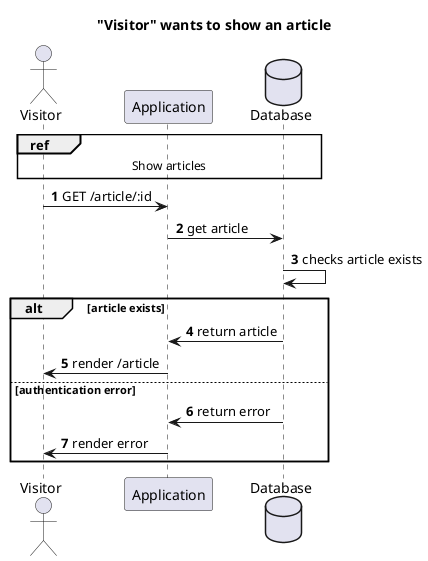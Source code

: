 @startuml
autonumber
title       "Visitor" wants to show an article
actor       "Visitor"
participant Application
database    Database

ref over Visitor, Application, Database: Show articles

"Visitor" -> Application: GET /article/:id
Application -> Database: get article
Database -> Database: checks article exists

alt article exists
    Database -> Application: return article
    Application -> "Visitor": render /article
else authentication error
    Database -> Application: return error
    Application -> "Visitor": render error
end
@enduml
